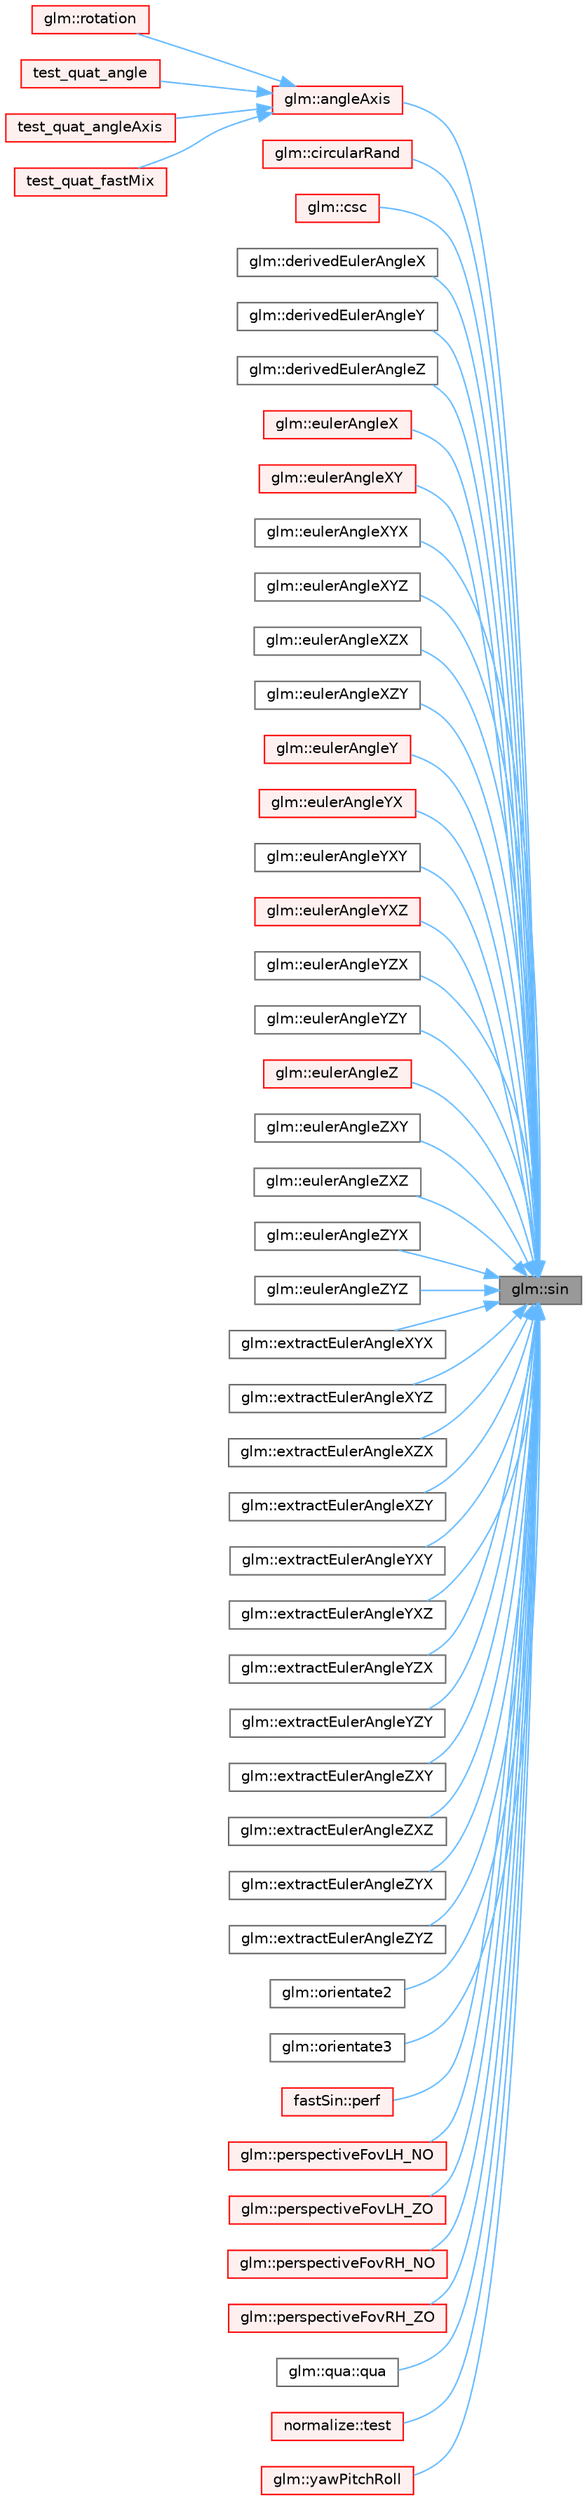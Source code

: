 digraph "glm::sin"
{
 // LATEX_PDF_SIZE
  bgcolor="transparent";
  edge [fontname=Helvetica,fontsize=10,labelfontname=Helvetica,labelfontsize=10];
  node [fontname=Helvetica,fontsize=10,shape=box,height=0.2,width=0.4];
  rankdir="RL";
  Node1 [id="Node000001",label="glm::sin",height=0.2,width=0.4,color="gray40", fillcolor="grey60", style="filled", fontcolor="black",tooltip=" "];
  Node1 -> Node2 [id="edge99_Node000001_Node000002",dir="back",color="steelblue1",style="solid",tooltip=" "];
  Node2 [id="Node000002",label="glm::angleAxis",height=0.2,width=0.4,color="red", fillcolor="#FFF0F0", style="filled",URL="$group__ext__quaternion__trigonometric.html#gaff39bc5f51f734fea1170ba68da07268",tooltip=" "];
  Node2 -> Node3 [id="edge100_Node000002_Node000003",dir="back",color="steelblue1",style="solid",tooltip=" "];
  Node3 [id="Node000003",label="glm::rotation",height=0.2,width=0.4,color="red", fillcolor="#FFF0F0", style="filled",URL="$group__gtx__quaternion.html#gadbb992b52cef49dd3b11966e34260d17",tooltip=" "];
  Node2 -> Node6 [id="edge101_Node000002_Node000006",dir="back",color="steelblue1",style="solid",tooltip=" "];
  Node6 [id="Node000006",label="test_quat_angle",height=0.2,width=0.4,color="red", fillcolor="#FFF0F0", style="filled",URL="$_classes_2lib_2glm_2test_2gtc_2gtc__quaternion_8cpp.html#a53deb2f4c11ffb9808119d447abd095c",tooltip=" "];
  Node2 -> Node8 [id="edge102_Node000002_Node000008",dir="back",color="steelblue1",style="solid",tooltip=" "];
  Node8 [id="Node000008",label="test_quat_angleAxis",height=0.2,width=0.4,color="red", fillcolor="#FFF0F0", style="filled",URL="$_classes_2lib_2glm_2test_2gtc_2gtc__quaternion_8cpp.html#ac03d6a66048114404e2b527fd0fc8757",tooltip=" "];
  Node2 -> Node9 [id="edge103_Node000002_Node000009",dir="back",color="steelblue1",style="solid",tooltip=" "];
  Node9 [id="Node000009",label="test_quat_fastMix",height=0.2,width=0.4,color="red", fillcolor="#FFF0F0", style="filled",URL="$_classes_2lib_2glm_2test_2gtx_2gtx__quaternion_8cpp.html#a14c626a5c969657ff41854428d223576",tooltip=" "];
  Node1 -> Node14 [id="edge104_Node000001_Node000014",dir="back",color="steelblue1",style="solid",tooltip=" "];
  Node14 [id="Node000014",label="glm::circularRand",height=0.2,width=0.4,color="red", fillcolor="#FFF0F0", style="filled",URL="$group__gtc__random.html#gaed9dfacc8a20e691e22aafa944b1d3bf",tooltip=" "];
  Node1 -> Node17 [id="edge105_Node000001_Node000017",dir="back",color="steelblue1",style="solid",tooltip=" "];
  Node17 [id="Node000017",label="glm::csc",height=0.2,width=0.4,color="red", fillcolor="#FFF0F0", style="filled",URL="$group__gtc__reciprocal.html#ga59dd0005b6474eea48af743b4f14ebbb",tooltip=" "];
  Node1 -> Node19 [id="edge106_Node000001_Node000019",dir="back",color="steelblue1",style="solid",tooltip=" "];
  Node19 [id="Node000019",label="glm::derivedEulerAngleX",height=0.2,width=0.4,color="grey40", fillcolor="white", style="filled",URL="$group__gtx__euler__angles.html#gadd3e9cdc380b20bc36ec98ac3c56e9e5",tooltip=" "];
  Node1 -> Node20 [id="edge107_Node000001_Node000020",dir="back",color="steelblue1",style="solid",tooltip=" "];
  Node20 [id="Node000020",label="glm::derivedEulerAngleY",height=0.2,width=0.4,color="grey40", fillcolor="white", style="filled",URL="$group__gtx__euler__angles.html#ga3b075c479274a16e2614eef3c550e8ec",tooltip=" "];
  Node1 -> Node21 [id="edge108_Node000001_Node000021",dir="back",color="steelblue1",style="solid",tooltip=" "];
  Node21 [id="Node000021",label="glm::derivedEulerAngleZ",height=0.2,width=0.4,color="grey40", fillcolor="white", style="filled",URL="$group__gtx__euler__angles.html#gadeaadd11e26da6de2cdf60b967bf86d9",tooltip=" "];
  Node1 -> Node22 [id="edge109_Node000001_Node000022",dir="back",color="steelblue1",style="solid",tooltip=" "];
  Node22 [id="Node000022",label="glm::eulerAngleX",height=0.2,width=0.4,color="red", fillcolor="#FFF0F0", style="filled",URL="$group__gtx__euler__angles.html#ga6ddd62c69c42f6e0fb22260c59e11764",tooltip=" "];
  Node1 -> Node33 [id="edge110_Node000001_Node000033",dir="back",color="steelblue1",style="solid",tooltip=" "];
  Node33 [id="Node000033",label="glm::eulerAngleXY",height=0.2,width=0.4,color="red", fillcolor="#FFF0F0", style="filled",URL="$group__gtx__euler__angles.html#ga215b970822b20b63611e0ad4f61e4afd",tooltip=" "];
  Node1 -> Node35 [id="edge111_Node000001_Node000035",dir="back",color="steelblue1",style="solid",tooltip=" "];
  Node35 [id="Node000035",label="glm::eulerAngleXYX",height=0.2,width=0.4,color="grey40", fillcolor="white", style="filled",URL="$group__gtx__euler__angles.html#ga539cca54c48ac87c1d47da4ef708bb48",tooltip=" "];
  Node1 -> Node36 [id="edge112_Node000001_Node000036",dir="back",color="steelblue1",style="solid",tooltip=" "];
  Node36 [id="Node000036",label="glm::eulerAngleXYZ",height=0.2,width=0.4,color="grey40", fillcolor="white", style="filled",URL="$group__gtx__euler__angles.html#ga45b31c18b6459f6f0946f3fdd6af41af",tooltip=" "];
  Node1 -> Node37 [id="edge113_Node000001_Node000037",dir="back",color="steelblue1",style="solid",tooltip=" "];
  Node37 [id="Node000037",label="glm::eulerAngleXZX",height=0.2,width=0.4,color="grey40", fillcolor="white", style="filled",URL="$group__gtx__euler__angles.html#gae938f6896c15f5df1c2f042f60dd0337",tooltip=" "];
  Node1 -> Node38 [id="edge114_Node000001_Node000038",dir="back",color="steelblue1",style="solid",tooltip=" "];
  Node38 [id="Node000038",label="glm::eulerAngleXZY",height=0.2,width=0.4,color="grey40", fillcolor="white", style="filled",URL="$group__gtx__euler__angles.html#ga6150d65975f440c7027f19c255884d9b",tooltip=" "];
  Node1 -> Node39 [id="edge115_Node000001_Node000039",dir="back",color="steelblue1",style="solid",tooltip=" "];
  Node39 [id="Node000039",label="glm::eulerAngleY",height=0.2,width=0.4,color="red", fillcolor="#FFF0F0", style="filled",URL="$group__gtx__euler__angles.html#ga0a88d64e714bb232fd6a3722f17751a3",tooltip=" "];
  Node1 -> Node44 [id="edge116_Node000001_Node000044",dir="back",color="steelblue1",style="solid",tooltip=" "];
  Node44 [id="Node000044",label="glm::eulerAngleYX",height=0.2,width=0.4,color="red", fillcolor="#FFF0F0", style="filled",URL="$group__gtx__euler__angles.html#gaebd29b1894276d6632fc299bbe7f081e",tooltip=" "];
  Node1 -> Node45 [id="edge117_Node000001_Node000045",dir="back",color="steelblue1",style="solid",tooltip=" "];
  Node45 [id="Node000045",label="glm::eulerAngleYXY",height=0.2,width=0.4,color="grey40", fillcolor="white", style="filled",URL="$group__gtx__euler__angles.html#ga44844028683298b23f65c82501c171c9",tooltip=" "];
  Node1 -> Node46 [id="edge118_Node000001_Node000046",dir="back",color="steelblue1",style="solid",tooltip=" "];
  Node46 [id="Node000046",label="glm::eulerAngleYXZ",height=0.2,width=0.4,color="red", fillcolor="#FFF0F0", style="filled",URL="$group__gtx__euler__angles.html#ga3f6cc50ed7cea176ec4ef73a88d19b30",tooltip=" "];
  Node1 -> Node47 [id="edge119_Node000001_Node000047",dir="back",color="steelblue1",style="solid",tooltip=" "];
  Node47 [id="Node000047",label="glm::eulerAngleYZX",height=0.2,width=0.4,color="grey40", fillcolor="white", style="filled",URL="$group__gtx__euler__angles.html#gac85e15f08046feefcf2c609e453c32a5",tooltip=" "];
  Node1 -> Node48 [id="edge120_Node000001_Node000048",dir="back",color="steelblue1",style="solid",tooltip=" "];
  Node48 [id="Node000048",label="glm::eulerAngleYZY",height=0.2,width=0.4,color="grey40", fillcolor="white", style="filled",URL="$group__gtx__euler__angles.html#ga5c0cb5d7b3c0ea1b908b63682b6b58d4",tooltip=" "];
  Node1 -> Node49 [id="edge121_Node000001_Node000049",dir="back",color="steelblue1",style="solid",tooltip=" "];
  Node49 [id="Node000049",label="glm::eulerAngleZ",height=0.2,width=0.4,color="red", fillcolor="#FFF0F0", style="filled",URL="$group__gtx__euler__angles.html#ga8466b03295c03fe68d012b19373e1935",tooltip=" "];
  Node1 -> Node50 [id="edge122_Node000001_Node000050",dir="back",color="steelblue1",style="solid",tooltip=" "];
  Node50 [id="Node000050",label="glm::eulerAngleZXY",height=0.2,width=0.4,color="grey40", fillcolor="white", style="filled",URL="$group__gtx__euler__angles.html#gac2a9506c526671e93f3c01c437f20c42",tooltip=" "];
  Node1 -> Node51 [id="edge123_Node000001_Node000051",dir="back",color="steelblue1",style="solid",tooltip=" "];
  Node51 [id="Node000051",label="glm::eulerAngleZXZ",height=0.2,width=0.4,color="grey40", fillcolor="white", style="filled",URL="$group__gtx__euler__angles.html#gab72fd85973e419db4230e14fcc64e4a5",tooltip=" "];
  Node1 -> Node52 [id="edge124_Node000001_Node000052",dir="back",color="steelblue1",style="solid",tooltip=" "];
  Node52 [id="Node000052",label="glm::eulerAngleZYX",height=0.2,width=0.4,color="grey40", fillcolor="white", style="filled",URL="$group__gtx__euler__angles.html#gab1fdbd50b5477074bc04fac99728ac9e",tooltip=" "];
  Node1 -> Node53 [id="edge125_Node000001_Node000053",dir="back",color="steelblue1",style="solid",tooltip=" "];
  Node53 [id="Node000053",label="glm::eulerAngleZYZ",height=0.2,width=0.4,color="grey40", fillcolor="white", style="filled",URL="$group__gtx__euler__angles.html#ga5824c8c72d7092aec88d3ab741802bdf",tooltip=" "];
  Node1 -> Node54 [id="edge126_Node000001_Node000054",dir="back",color="steelblue1",style="solid",tooltip=" "];
  Node54 [id="Node000054",label="glm::extractEulerAngleXYX",height=0.2,width=0.4,color="grey40", fillcolor="white", style="filled",URL="$group__gtx__euler__angles.html#gaf1077a72171d0f3b08f022ab5ff88af7",tooltip=" "];
  Node1 -> Node55 [id="edge127_Node000001_Node000055",dir="back",color="steelblue1",style="solid",tooltip=" "];
  Node55 [id="Node000055",label="glm::extractEulerAngleXYZ",height=0.2,width=0.4,color="grey40", fillcolor="white", style="filled",URL="$group__gtx__euler__angles.html#gacea701562f778c1da4d3a0a1cf091000",tooltip=" "];
  Node1 -> Node56 [id="edge128_Node000001_Node000056",dir="back",color="steelblue1",style="solid",tooltip=" "];
  Node56 [id="Node000056",label="glm::extractEulerAngleXZX",height=0.2,width=0.4,color="grey40", fillcolor="white", style="filled",URL="$group__gtx__euler__angles.html#gacf0bc6c031f25fa3ee0055b62c8260d0",tooltip=" "];
  Node1 -> Node57 [id="edge129_Node000001_Node000057",dir="back",color="steelblue1",style="solid",tooltip=" "];
  Node57 [id="Node000057",label="glm::extractEulerAngleXZY",height=0.2,width=0.4,color="grey40", fillcolor="white", style="filled",URL="$group__gtx__euler__angles.html#gabe5a65d8eb1cd873c8de121cce1a15ed",tooltip=" "];
  Node1 -> Node58 [id="edge130_Node000001_Node000058",dir="back",color="steelblue1",style="solid",tooltip=" "];
  Node58 [id="Node000058",label="glm::extractEulerAngleYXY",height=0.2,width=0.4,color="grey40", fillcolor="white", style="filled",URL="$group__gtx__euler__angles.html#gaab8868556361a190db94374e9983ed39",tooltip=" "];
  Node1 -> Node59 [id="edge131_Node000001_Node000059",dir="back",color="steelblue1",style="solid",tooltip=" "];
  Node59 [id="Node000059",label="glm::extractEulerAngleYXZ",height=0.2,width=0.4,color="grey40", fillcolor="white", style="filled",URL="$group__gtx__euler__angles.html#gaf0937518e63037335a0e8358b6f053c5",tooltip=" "];
  Node1 -> Node60 [id="edge132_Node000001_Node000060",dir="back",color="steelblue1",style="solid",tooltip=" "];
  Node60 [id="Node000060",label="glm::extractEulerAngleYZX",height=0.2,width=0.4,color="grey40", fillcolor="white", style="filled",URL="$group__gtx__euler__angles.html#ga9049b78466796c0de2971756e25b93d3",tooltip=" "];
  Node1 -> Node61 [id="edge133_Node000001_Node000061",dir="back",color="steelblue1",style="solid",tooltip=" "];
  Node61 [id="Node000061",label="glm::extractEulerAngleYZY",height=0.2,width=0.4,color="grey40", fillcolor="white", style="filled",URL="$group__gtx__euler__angles.html#ga11dad972c109e4bf8694c915017c44a6",tooltip=" "];
  Node1 -> Node62 [id="edge134_Node000001_Node000062",dir="back",color="steelblue1",style="solid",tooltip=" "];
  Node62 [id="Node000062",label="glm::extractEulerAngleZXY",height=0.2,width=0.4,color="grey40", fillcolor="white", style="filled",URL="$group__gtx__euler__angles.html#ga81fbbca2ba0c778b9662d5355b4e2363",tooltip=" "];
  Node1 -> Node63 [id="edge135_Node000001_Node000063",dir="back",color="steelblue1",style="solid",tooltip=" "];
  Node63 [id="Node000063",label="glm::extractEulerAngleZXZ",height=0.2,width=0.4,color="grey40", fillcolor="white", style="filled",URL="$group__gtx__euler__angles.html#ga59359fef9bad92afaca55e193f91e702",tooltip=" "];
  Node1 -> Node64 [id="edge136_Node000001_Node000064",dir="back",color="steelblue1",style="solid",tooltip=" "];
  Node64 [id="Node000064",label="glm::extractEulerAngleZYX",height=0.2,width=0.4,color="grey40", fillcolor="white", style="filled",URL="$group__gtx__euler__angles.html#ga2d6c11a4abfa60c565483cee2d3f7665",tooltip=" "];
  Node1 -> Node65 [id="edge137_Node000001_Node000065",dir="back",color="steelblue1",style="solid",tooltip=" "];
  Node65 [id="Node000065",label="glm::extractEulerAngleZYZ",height=0.2,width=0.4,color="grey40", fillcolor="white", style="filled",URL="$group__gtx__euler__angles.html#gafdfa880a64b565223550c2d3938b1aeb",tooltip=" "];
  Node1 -> Node66 [id="edge138_Node000001_Node000066",dir="back",color="steelblue1",style="solid",tooltip=" "];
  Node66 [id="Node000066",label="glm::orientate2",height=0.2,width=0.4,color="grey40", fillcolor="white", style="filled",URL="$group__gtx__euler__angles.html#gad7884bdb6fc591ad8c7080c112121b7d",tooltip=" "];
  Node1 -> Node67 [id="edge139_Node000001_Node000067",dir="back",color="steelblue1",style="solid",tooltip=" "];
  Node67 [id="Node000067",label="glm::orientate3",height=0.2,width=0.4,color="grey40", fillcolor="white", style="filled",URL="$group__gtx__euler__angles.html#gad93945eb388f8647269adc60b7a9731c",tooltip=" "];
  Node1 -> Node68 [id="edge140_Node000001_Node000068",dir="back",color="steelblue1",style="solid",tooltip=" "];
  Node68 [id="Node000068",label="fastSin::perf",height=0.2,width=0.4,color="red", fillcolor="#FFF0F0", style="filled",URL="$namespacefast_sin.html#a0be873926a570e1860280df57dc4dca8",tooltip=" "];
  Node1 -> Node70 [id="edge141_Node000001_Node000070",dir="back",color="steelblue1",style="solid",tooltip=" "];
  Node70 [id="Node000070",label="glm::perspectiveFovLH_NO",height=0.2,width=0.4,color="red", fillcolor="#FFF0F0", style="filled",URL="$group__ext__matrix__clip__space.html#ga2a6ec32dc6b2b9ef545f9809129b134d",tooltip=" "];
  Node1 -> Node74 [id="edge142_Node000001_Node000074",dir="back",color="steelblue1",style="solid",tooltip=" "];
  Node74 [id="Node000074",label="glm::perspectiveFovLH_ZO",height=0.2,width=0.4,color="red", fillcolor="#FFF0F0", style="filled",URL="$group__ext__matrix__clip__space.html#gaa4b4aa571d1b9e77878183ef37b487fb",tooltip=" "];
  Node1 -> Node76 [id="edge143_Node000001_Node000076",dir="back",color="steelblue1",style="solid",tooltip=" "];
  Node76 [id="Node000076",label="glm::perspectiveFovRH_NO",height=0.2,width=0.4,color="red", fillcolor="#FFF0F0", style="filled",URL="$group__ext__matrix__clip__space.html#ga80b35c54ebe2c39b72773a729cbb0ada",tooltip=" "];
  Node1 -> Node78 [id="edge144_Node000001_Node000078",dir="back",color="steelblue1",style="solid",tooltip=" "];
  Node78 [id="Node000078",label="glm::perspectiveFovRH_ZO",height=0.2,width=0.4,color="red", fillcolor="#FFF0F0", style="filled",URL="$group__ext__matrix__clip__space.html#ga19141a2882d584872baf2bed83acad68",tooltip=" "];
  Node1 -> Node79 [id="edge145_Node000001_Node000079",dir="back",color="steelblue1",style="solid",tooltip=" "];
  Node79 [id="Node000079",label="glm::qua::qua",height=0.2,width=0.4,color="grey40", fillcolor="white", style="filled",URL="$structglm_1_1qua.html#aa94f93b624133de03ab3b8c83afd9c3e",tooltip="Build a quaternion from euler angles (pitch, yaw, roll), in radians."];
  Node1 -> Node80 [id="edge146_Node000001_Node000080",dir="back",color="steelblue1",style="solid",tooltip=" "];
  Node80 [id="Node000080",label="normalize::test",height=0.2,width=0.4,color="red", fillcolor="#FFF0F0", style="filled",URL="$namespacenormalize.html#ac96fc0956a705fe7339415fc74fdbb03",tooltip=" "];
  Node1 -> Node82 [id="edge147_Node000001_Node000082",dir="back",color="steelblue1",style="solid",tooltip=" "];
  Node82 [id="Node000082",label="glm::yawPitchRoll",height=0.2,width=0.4,color="red", fillcolor="#FFF0F0", style="filled",URL="$group__gtx__euler__angles.html#gaf9483e883509aad2888188699f9c63ed",tooltip=" "];
}
